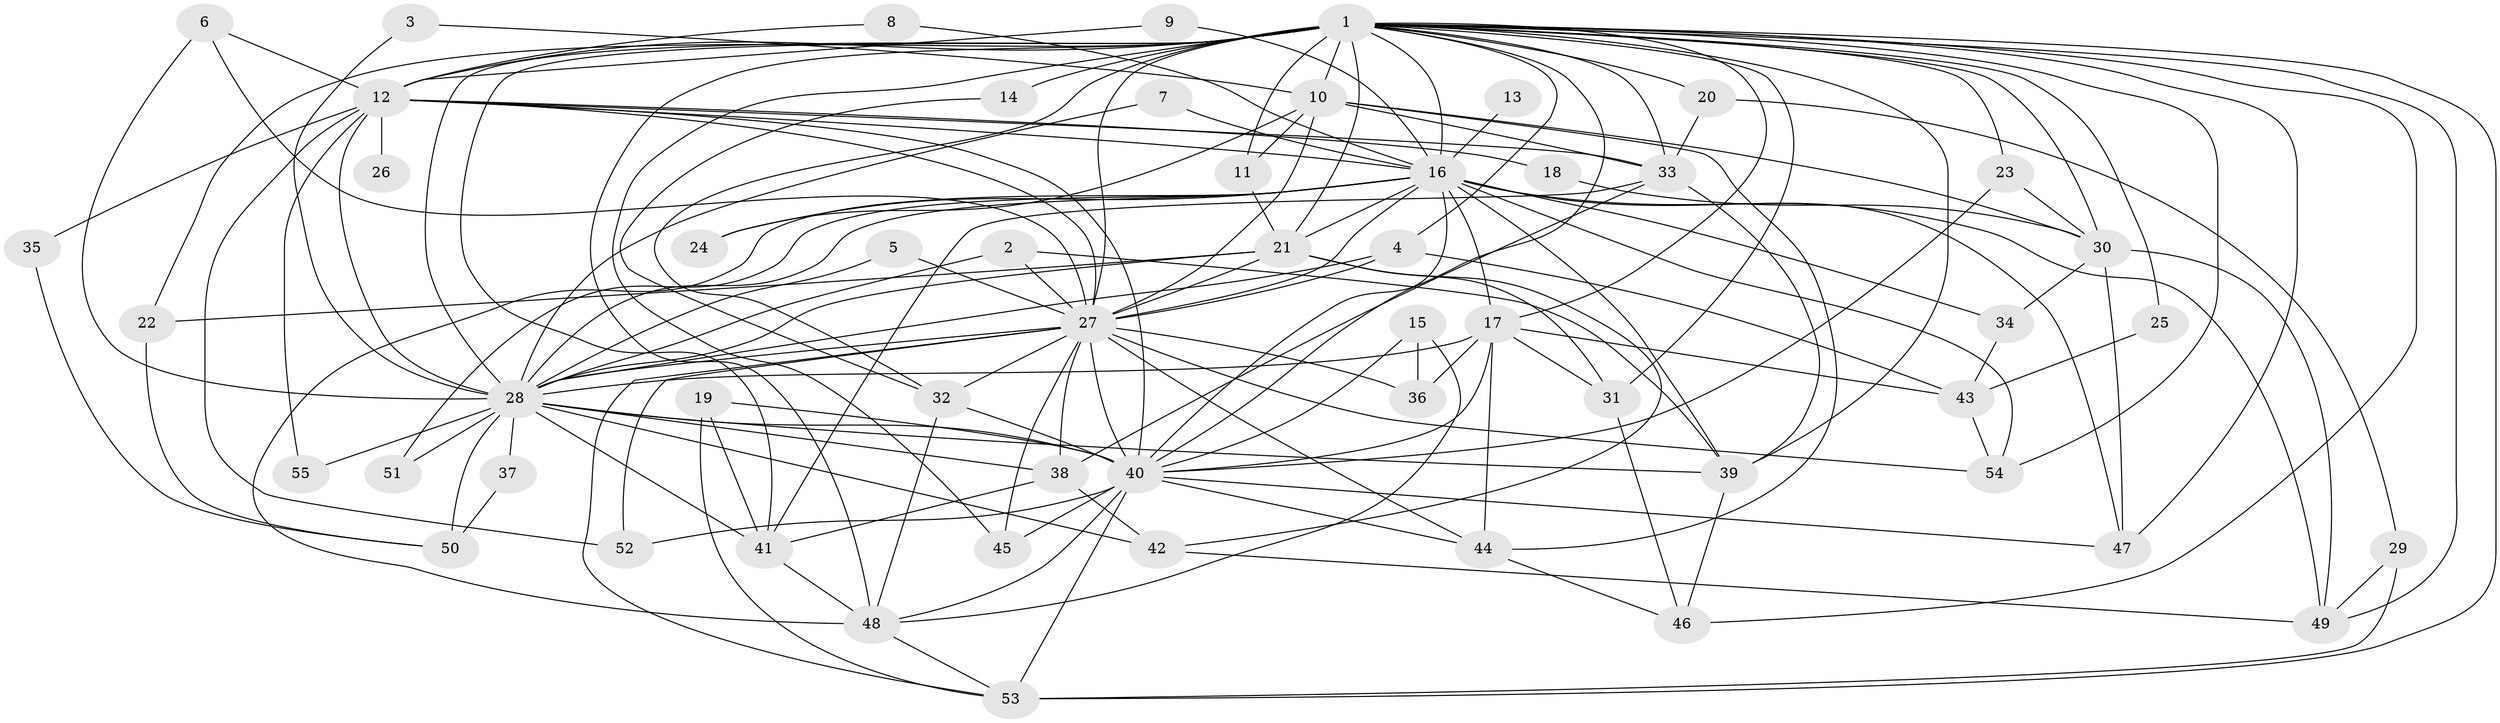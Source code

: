 // original degree distribution, {23: 0.014598540145985401, 32: 0.0072992700729927005, 21: 0.0072992700729927005, 22: 0.0072992700729927005, 27: 0.014598540145985401, 13: 0.0072992700729927005, 19: 0.0072992700729927005, 16: 0.0072992700729927005, 9: 0.014598540145985401, 6: 0.043795620437956206, 5: 0.043795620437956206, 4: 0.072992700729927, 8: 0.0072992700729927005, 7: 0.0072992700729927005, 3: 0.1897810218978102, 2: 0.5401459854014599, 10: 0.0072992700729927005}
// Generated by graph-tools (version 1.1) at 2025/36/03/04/25 23:36:26]
// undirected, 55 vertices, 150 edges
graph export_dot {
  node [color=gray90,style=filled];
  1;
  2;
  3;
  4;
  5;
  6;
  7;
  8;
  9;
  10;
  11;
  12;
  13;
  14;
  15;
  16;
  17;
  18;
  19;
  20;
  21;
  22;
  23;
  24;
  25;
  26;
  27;
  28;
  29;
  30;
  31;
  32;
  33;
  34;
  35;
  36;
  37;
  38;
  39;
  40;
  41;
  42;
  43;
  44;
  45;
  46;
  47;
  48;
  49;
  50;
  51;
  52;
  53;
  54;
  55;
  1 -- 4 [weight=2.0];
  1 -- 10 [weight=2.0];
  1 -- 11 [weight=2.0];
  1 -- 12 [weight=5.0];
  1 -- 14 [weight=1.0];
  1 -- 16 [weight=5.0];
  1 -- 17 [weight=2.0];
  1 -- 20 [weight=2.0];
  1 -- 21 [weight=2.0];
  1 -- 22 [weight=2.0];
  1 -- 23 [weight=1.0];
  1 -- 25 [weight=2.0];
  1 -- 27 [weight=10.0];
  1 -- 28 [weight=5.0];
  1 -- 30 [weight=3.0];
  1 -- 31 [weight=1.0];
  1 -- 32 [weight=1.0];
  1 -- 33 [weight=1.0];
  1 -- 39 [weight=1.0];
  1 -- 40 [weight=4.0];
  1 -- 41 [weight=2.0];
  1 -- 45 [weight=1.0];
  1 -- 46 [weight=1.0];
  1 -- 47 [weight=1.0];
  1 -- 48 [weight=1.0];
  1 -- 49 [weight=2.0];
  1 -- 53 [weight=1.0];
  1 -- 54 [weight=1.0];
  2 -- 27 [weight=1.0];
  2 -- 28 [weight=1.0];
  2 -- 39 [weight=1.0];
  3 -- 10 [weight=1.0];
  3 -- 28 [weight=1.0];
  4 -- 27 [weight=1.0];
  4 -- 28 [weight=1.0];
  4 -- 43 [weight=1.0];
  5 -- 27 [weight=1.0];
  5 -- 28 [weight=2.0];
  6 -- 12 [weight=1.0];
  6 -- 27 [weight=1.0];
  6 -- 28 [weight=1.0];
  7 -- 16 [weight=1.0];
  7 -- 28 [weight=1.0];
  8 -- 12 [weight=1.0];
  8 -- 16 [weight=1.0];
  9 -- 12 [weight=1.0];
  9 -- 16 [weight=1.0];
  10 -- 11 [weight=1.0];
  10 -- 24 [weight=1.0];
  10 -- 27 [weight=2.0];
  10 -- 30 [weight=1.0];
  10 -- 33 [weight=1.0];
  10 -- 44 [weight=1.0];
  11 -- 21 [weight=1.0];
  12 -- 16 [weight=1.0];
  12 -- 18 [weight=1.0];
  12 -- 26 [weight=1.0];
  12 -- 27 [weight=3.0];
  12 -- 28 [weight=1.0];
  12 -- 33 [weight=1.0];
  12 -- 35 [weight=1.0];
  12 -- 40 [weight=1.0];
  12 -- 52 [weight=1.0];
  12 -- 55 [weight=1.0];
  13 -- 16 [weight=1.0];
  14 -- 32 [weight=1.0];
  15 -- 36 [weight=1.0];
  15 -- 40 [weight=1.0];
  15 -- 48 [weight=1.0];
  16 -- 17 [weight=1.0];
  16 -- 21 [weight=1.0];
  16 -- 24 [weight=1.0];
  16 -- 27 [weight=2.0];
  16 -- 28 [weight=1.0];
  16 -- 34 [weight=2.0];
  16 -- 39 [weight=1.0];
  16 -- 40 [weight=2.0];
  16 -- 47 [weight=1.0];
  16 -- 48 [weight=1.0];
  16 -- 49 [weight=1.0];
  16 -- 51 [weight=1.0];
  16 -- 54 [weight=1.0];
  17 -- 28 [weight=1.0];
  17 -- 31 [weight=1.0];
  17 -- 36 [weight=2.0];
  17 -- 40 [weight=1.0];
  17 -- 43 [weight=2.0];
  17 -- 44 [weight=1.0];
  18 -- 30 [weight=1.0];
  19 -- 40 [weight=1.0];
  19 -- 41 [weight=1.0];
  19 -- 53 [weight=1.0];
  20 -- 29 [weight=1.0];
  20 -- 33 [weight=1.0];
  21 -- 22 [weight=2.0];
  21 -- 27 [weight=1.0];
  21 -- 28 [weight=1.0];
  21 -- 31 [weight=1.0];
  21 -- 42 [weight=1.0];
  22 -- 50 [weight=1.0];
  23 -- 30 [weight=1.0];
  23 -- 40 [weight=1.0];
  25 -- 43 [weight=2.0];
  27 -- 28 [weight=4.0];
  27 -- 32 [weight=1.0];
  27 -- 36 [weight=1.0];
  27 -- 38 [weight=1.0];
  27 -- 40 [weight=3.0];
  27 -- 44 [weight=1.0];
  27 -- 45 [weight=1.0];
  27 -- 52 [weight=1.0];
  27 -- 53 [weight=1.0];
  27 -- 54 [weight=1.0];
  28 -- 37 [weight=1.0];
  28 -- 38 [weight=1.0];
  28 -- 39 [weight=1.0];
  28 -- 40 [weight=2.0];
  28 -- 41 [weight=1.0];
  28 -- 42 [weight=2.0];
  28 -- 50 [weight=2.0];
  28 -- 51 [weight=1.0];
  28 -- 55 [weight=1.0];
  29 -- 49 [weight=1.0];
  29 -- 53 [weight=1.0];
  30 -- 34 [weight=1.0];
  30 -- 47 [weight=1.0];
  30 -- 49 [weight=1.0];
  31 -- 46 [weight=1.0];
  32 -- 40 [weight=2.0];
  32 -- 48 [weight=1.0];
  33 -- 38 [weight=1.0];
  33 -- 39 [weight=1.0];
  33 -- 41 [weight=1.0];
  34 -- 43 [weight=1.0];
  35 -- 50 [weight=1.0];
  37 -- 50 [weight=1.0];
  38 -- 41 [weight=1.0];
  38 -- 42 [weight=1.0];
  39 -- 46 [weight=1.0];
  40 -- 44 [weight=2.0];
  40 -- 45 [weight=2.0];
  40 -- 47 [weight=1.0];
  40 -- 48 [weight=1.0];
  40 -- 52 [weight=2.0];
  40 -- 53 [weight=1.0];
  41 -- 48 [weight=2.0];
  42 -- 49 [weight=1.0];
  43 -- 54 [weight=1.0];
  44 -- 46 [weight=1.0];
  48 -- 53 [weight=1.0];
}
